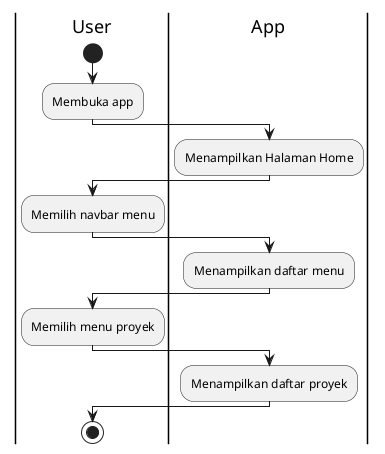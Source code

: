 @startuml
'https://plantuml.com/activity-diagram-beta
|User|
start
:Membuka app;
|App|
:Menampilkan Halaman Home;
|User|
:Memilih navbar menu;
|App|
:Menampilkan daftar menu;
|User|
:Memilih menu proyek;
|App|
:Menampilkan daftar proyek;
|User|
stop
@enduml
